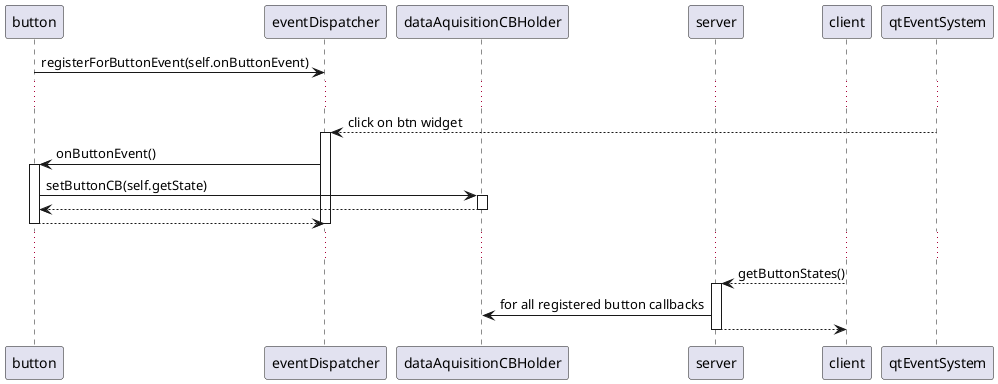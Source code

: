 @startuml

participant button
participant eventDispatcher
participant dataAquisitionCBHolder
participant server
participant client
participant qtEventSystem

button -> eventDispatcher : registerForButtonEvent(self.onButtonEvent)
...
qtEventSystem --> eventDispatcher : click on btn widget
activate eventDispatcher
eventDispatcher -> button : onButtonEvent()
activate button
button -> dataAquisitionCBHolder : setButtonCB(self.getState)
activate dataAquisitionCBHolder
button <-- dataAquisitionCBHolder
deactivate dataAquisitionCBHolder
eventDispatcher <-- button
deactivate button
deactivate eventDispatcher
...
client --> server : getButtonStates()
activate server
server -> dataAquisitionCBHolder : for all registered button callbacks
client <-- server
deactivate server
@enduml 